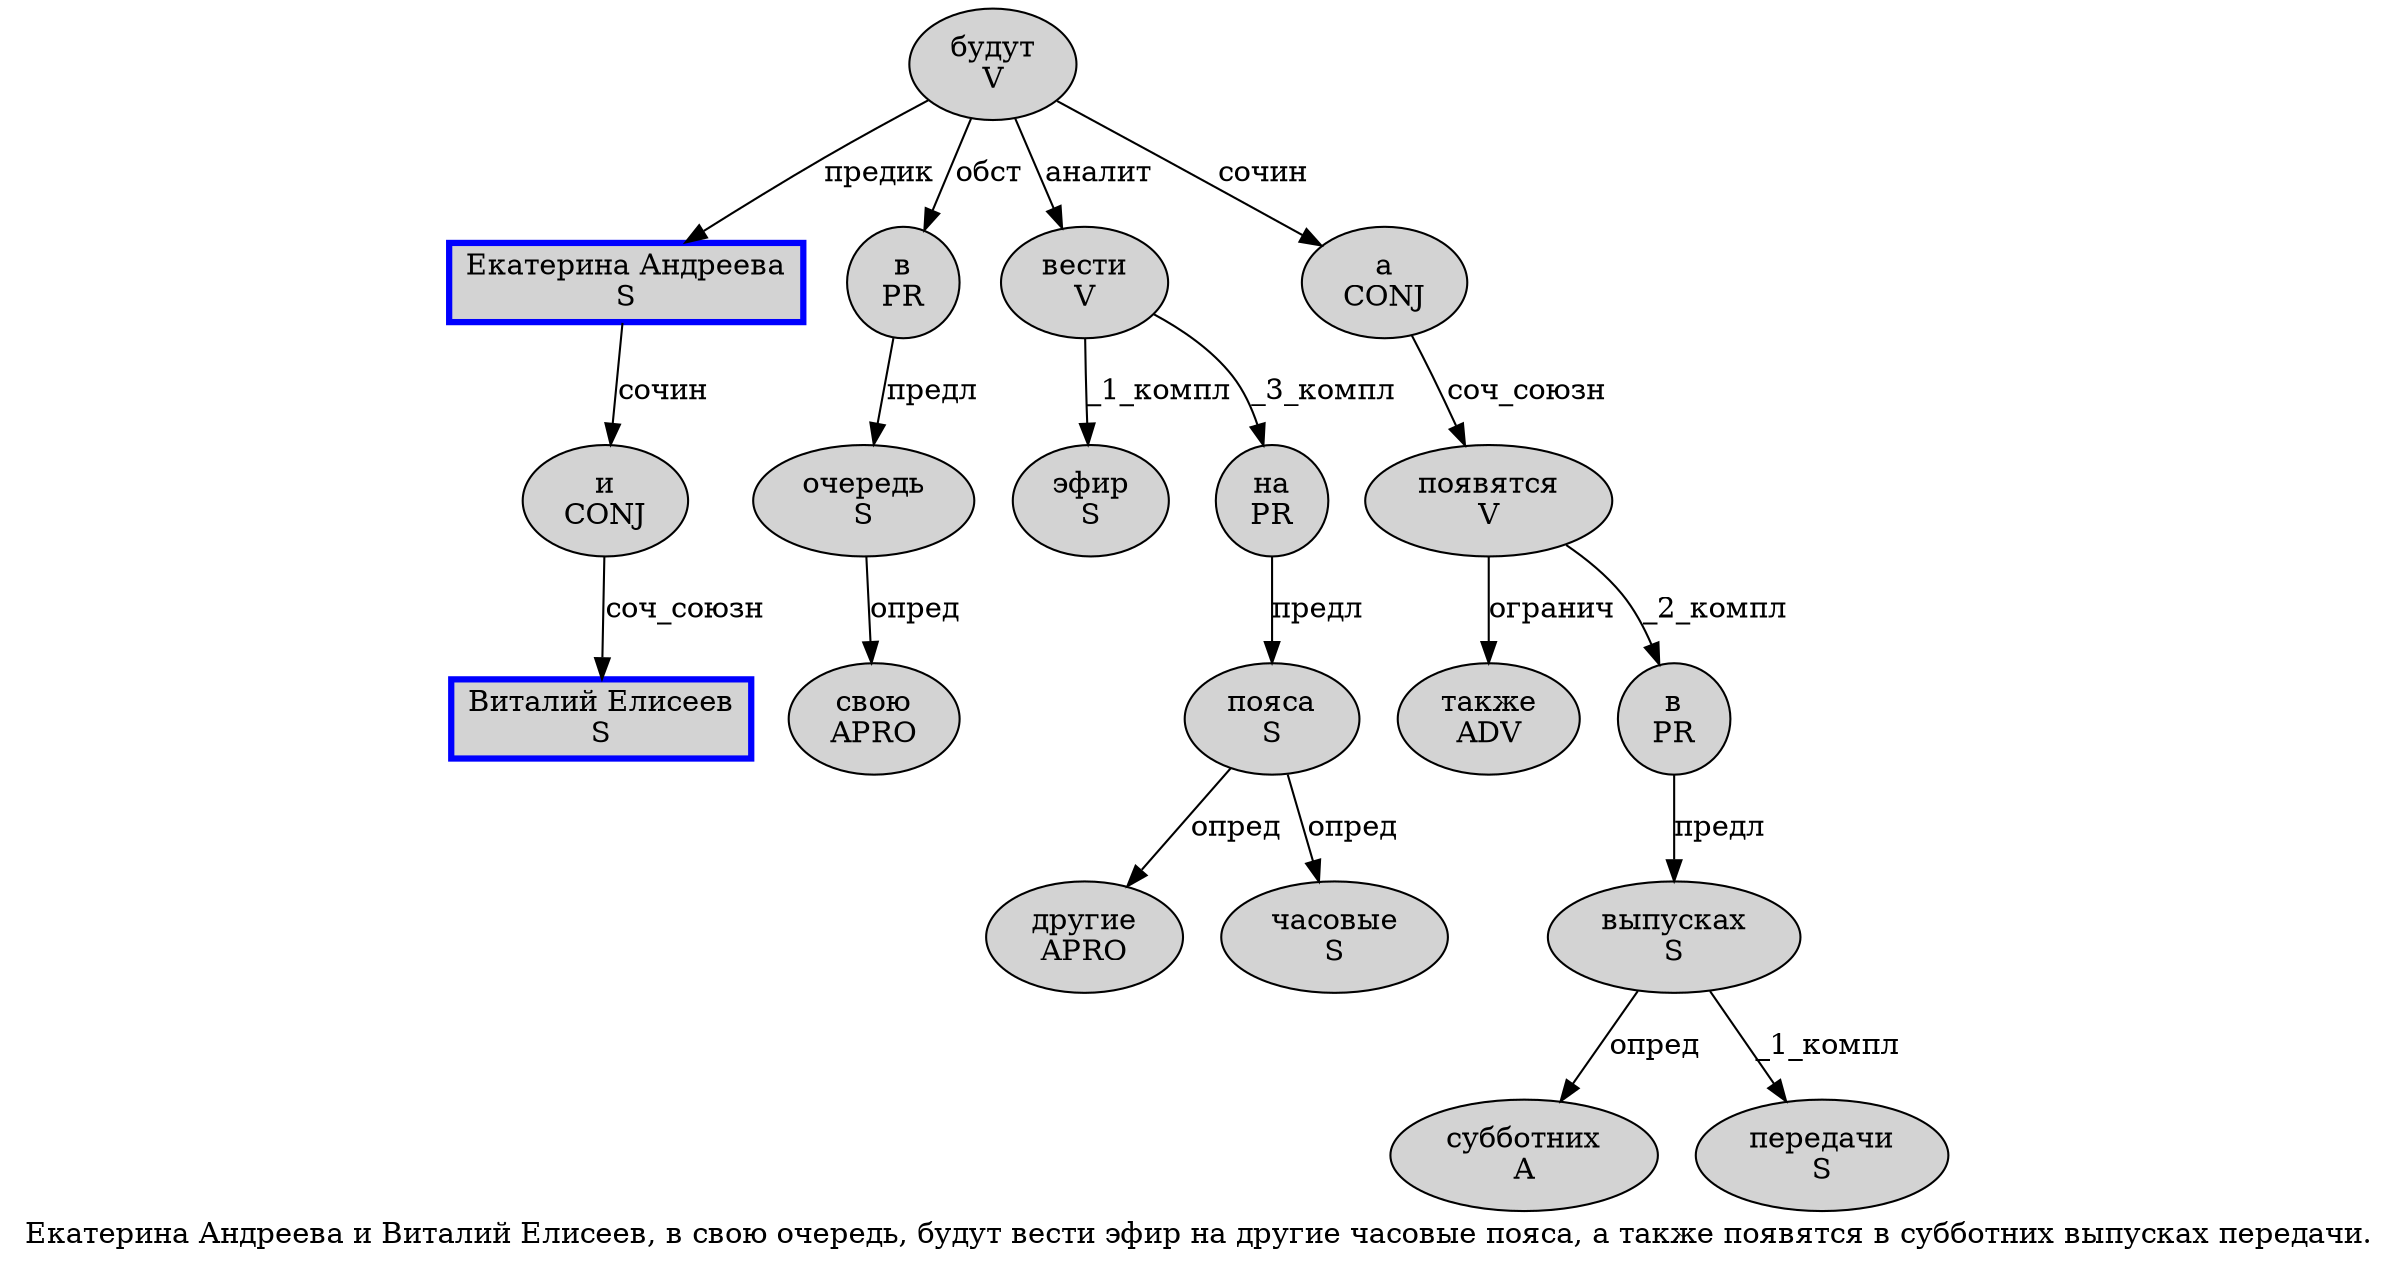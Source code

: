 digraph SENTENCE_1364 {
	graph [label="Екатерина Андреева и Виталий Елисеев, в свою очередь, будут вести эфир на другие часовые пояса, а также появятся в субботних выпусках передачи."]
	node [style=filled]
		0 [label="Екатерина Андреева
S" color=blue fillcolor=lightgray penwidth=3 shape=box]
		1 [label="и
CONJ" color="" fillcolor=lightgray penwidth=1 shape=ellipse]
		2 [label="Виталий Елисеев
S" color=blue fillcolor=lightgray penwidth=3 shape=box]
		4 [label="в
PR" color="" fillcolor=lightgray penwidth=1 shape=ellipse]
		5 [label="свою
APRO" color="" fillcolor=lightgray penwidth=1 shape=ellipse]
		6 [label="очередь
S" color="" fillcolor=lightgray penwidth=1 shape=ellipse]
		8 [label="будут
V" color="" fillcolor=lightgray penwidth=1 shape=ellipse]
		9 [label="вести
V" color="" fillcolor=lightgray penwidth=1 shape=ellipse]
		10 [label="эфир
S" color="" fillcolor=lightgray penwidth=1 shape=ellipse]
		11 [label="на
PR" color="" fillcolor=lightgray penwidth=1 shape=ellipse]
		12 [label="другие
APRO" color="" fillcolor=lightgray penwidth=1 shape=ellipse]
		13 [label="часовые
S" color="" fillcolor=lightgray penwidth=1 shape=ellipse]
		14 [label="пояса
S" color="" fillcolor=lightgray penwidth=1 shape=ellipse]
		16 [label="а
CONJ" color="" fillcolor=lightgray penwidth=1 shape=ellipse]
		17 [label="также
ADV" color="" fillcolor=lightgray penwidth=1 shape=ellipse]
		18 [label="появятся
V" color="" fillcolor=lightgray penwidth=1 shape=ellipse]
		19 [label="в
PR" color="" fillcolor=lightgray penwidth=1 shape=ellipse]
		20 [label="субботних
A" color="" fillcolor=lightgray penwidth=1 shape=ellipse]
		21 [label="выпусках
S" color="" fillcolor=lightgray penwidth=1 shape=ellipse]
		22 [label="передачи
S" color="" fillcolor=lightgray penwidth=1 shape=ellipse]
			4 -> 6 [label="предл"]
			1 -> 2 [label="соч_союзн"]
			18 -> 17 [label="огранич"]
			18 -> 19 [label="_2_компл"]
			21 -> 20 [label="опред"]
			21 -> 22 [label="_1_компл"]
			0 -> 1 [label="сочин"]
			19 -> 21 [label="предл"]
			6 -> 5 [label="опред"]
			16 -> 18 [label="соч_союзн"]
			11 -> 14 [label="предл"]
			8 -> 0 [label="предик"]
			8 -> 4 [label="обст"]
			8 -> 9 [label="аналит"]
			8 -> 16 [label="сочин"]
			14 -> 12 [label="опред"]
			14 -> 13 [label="опред"]
			9 -> 10 [label="_1_компл"]
			9 -> 11 [label="_3_компл"]
}